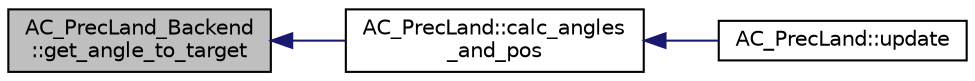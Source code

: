 digraph "AC_PrecLand_Backend::get_angle_to_target"
{
 // INTERACTIVE_SVG=YES
  edge [fontname="Helvetica",fontsize="10",labelfontname="Helvetica",labelfontsize="10"];
  node [fontname="Helvetica",fontsize="10",shape=record];
  rankdir="LR";
  Node1 [label="AC_PrecLand_Backend\l::get_angle_to_target",height=0.2,width=0.4,color="black", fillcolor="grey75", style="filled", fontcolor="black"];
  Node1 -> Node2 [dir="back",color="midnightblue",fontsize="10",style="solid",fontname="Helvetica"];
  Node2 [label="AC_PrecLand::calc_angles\l_and_pos",height=0.2,width=0.4,color="black", fillcolor="white", style="filled",URL="$classAC__PrecLand.html#ad89a5495aaac2f9f1feb93202e09e781"];
  Node2 -> Node3 [dir="back",color="midnightblue",fontsize="10",style="solid",fontname="Helvetica"];
  Node3 [label="AC_PrecLand::update",height=0.2,width=0.4,color="black", fillcolor="white", style="filled",URL="$classAC__PrecLand.html#a27a269a9610d5bb286acb7e81aaad79f"];
}
